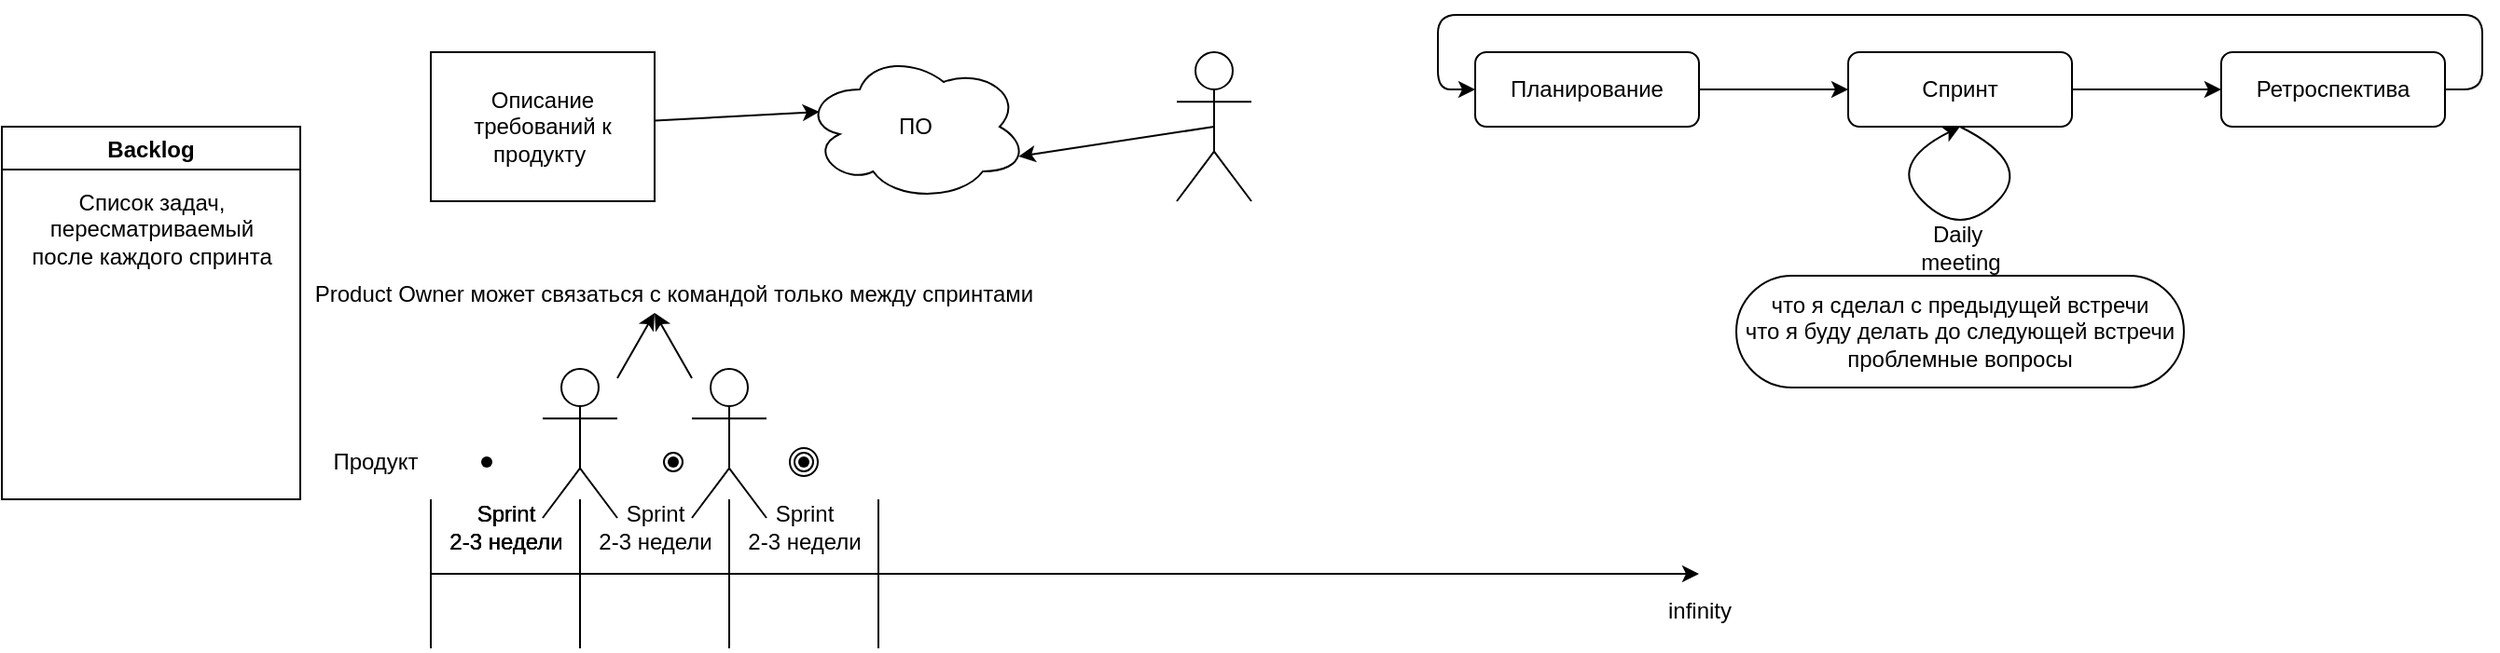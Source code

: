 <mxfile>
    <diagram id="YbUj6NC2whCh1NtsXGKw" name="Page-1">
        <mxGraphModel dx="1173" dy="860" grid="1" gridSize="10" guides="1" tooltips="1" connect="1" arrows="1" fold="1" page="0" pageScale="1" pageWidth="827" pageHeight="1169" math="0" shadow="0">
            <root>
                <mxCell id="0"/>
                <mxCell id="1" parent="0"/>
                <mxCell id="2" value="" style="endArrow=classic;html=1;" edge="1" parent="1">
                    <mxGeometry width="50" height="50" relative="1" as="geometry">
                        <mxPoint x="80" y="280" as="sourcePoint"/>
                        <mxPoint x="760" y="280" as="targetPoint"/>
                    </mxGeometry>
                </mxCell>
                <mxCell id="3" value="" style="endArrow=none;html=1;" edge="1" parent="1">
                    <mxGeometry width="50" height="50" relative="1" as="geometry">
                        <mxPoint x="80" y="320" as="sourcePoint"/>
                        <mxPoint x="80" y="240" as="targetPoint"/>
                    </mxGeometry>
                </mxCell>
                <mxCell id="4" value="Sprint&lt;br&gt;2-3 недели" style="text;html=1;align=center;verticalAlign=middle;resizable=0;points=[];autosize=1;strokeColor=none;fillColor=none;" vertex="1" parent="1">
                    <mxGeometry x="80" y="240" width="80" height="30" as="geometry"/>
                </mxCell>
                <mxCell id="6" value="" style="endArrow=none;html=1;" edge="1" parent="1">
                    <mxGeometry width="50" height="50" relative="1" as="geometry">
                        <mxPoint x="160" y="320" as="sourcePoint"/>
                        <mxPoint x="160" y="240" as="targetPoint"/>
                    </mxGeometry>
                </mxCell>
                <mxCell id="7" value="" style="endArrow=none;html=1;" edge="1" parent="1">
                    <mxGeometry width="50" height="50" relative="1" as="geometry">
                        <mxPoint x="240" y="320" as="sourcePoint"/>
                        <mxPoint x="240" y="240" as="targetPoint"/>
                    </mxGeometry>
                </mxCell>
                <mxCell id="12" value="" style="edgeStyle=none;html=1;entryX=0.07;entryY=0.4;entryDx=0;entryDy=0;entryPerimeter=0;" edge="1" parent="1" source="8" target="13">
                    <mxGeometry relative="1" as="geometry">
                        <mxPoint x="280" y="40" as="targetPoint"/>
                    </mxGeometry>
                </mxCell>
                <mxCell id="8" value="Описание требований к продукту&amp;nbsp;" style="rounded=0;whiteSpace=wrap;html=1;" vertex="1" parent="1">
                    <mxGeometry x="80" width="120" height="80" as="geometry"/>
                </mxCell>
                <mxCell id="13" value="ПО" style="ellipse;shape=cloud;whiteSpace=wrap;html=1;" vertex="1" parent="1">
                    <mxGeometry x="280" width="120" height="80" as="geometry"/>
                </mxCell>
                <mxCell id="14" value="" style="endArrow=none;html=1;" edge="1" parent="1">
                    <mxGeometry width="50" height="50" relative="1" as="geometry">
                        <mxPoint x="320" y="320" as="sourcePoint"/>
                        <mxPoint x="320" y="240" as="targetPoint"/>
                    </mxGeometry>
                </mxCell>
                <mxCell id="15" value="infinity" style="text;html=1;align=center;verticalAlign=middle;resizable=0;points=[];autosize=1;strokeColor=none;fillColor=none;" vertex="1" parent="1">
                    <mxGeometry x="735" y="290" width="50" height="20" as="geometry"/>
                </mxCell>
                <mxCell id="31" style="edgeStyle=none;html=1;" edge="1" parent="1" source="16">
                    <mxGeometry relative="1" as="geometry">
                        <mxPoint x="200" y="140" as="targetPoint"/>
                    </mxGeometry>
                </mxCell>
                <mxCell id="16" value="" style="shape=umlActor;verticalLabelPosition=bottom;verticalAlign=top;html=1;outlineConnect=0;" vertex="1" parent="1">
                    <mxGeometry x="140" y="170" width="40" height="80" as="geometry"/>
                </mxCell>
                <mxCell id="18" value="" style="shape=waypoint;sketch=0;fillStyle=solid;size=6;pointerEvents=1;points=[];fillColor=none;resizable=0;rotatable=0;perimeter=centerPerimeter;snapToPoint=1;" vertex="1" parent="1">
                    <mxGeometry x="90" y="200" width="40" height="40" as="geometry"/>
                </mxCell>
                <mxCell id="19" value="" style="shape=waypoint;sketch=0;fillStyle=solid;size=6;pointerEvents=1;points=[];fillColor=none;resizable=0;rotatable=0;perimeter=centerPerimeter;snapToPoint=1;" vertex="1" parent="1">
                    <mxGeometry x="190" y="200" width="40" height="40" as="geometry"/>
                </mxCell>
                <mxCell id="20" value="" style="ellipse;whiteSpace=wrap;html=1;fillColor=none;" vertex="1" parent="1">
                    <mxGeometry x="205" y="215" width="10" height="10" as="geometry"/>
                </mxCell>
                <mxCell id="21" value="" style="shape=waypoint;sketch=0;fillStyle=solid;size=6;pointerEvents=1;points=[];fillColor=none;resizable=0;rotatable=0;perimeter=centerPerimeter;snapToPoint=1;" vertex="1" parent="1">
                    <mxGeometry x="260" y="200" width="40" height="40" as="geometry"/>
                </mxCell>
                <mxCell id="22" value="" style="ellipse;whiteSpace=wrap;html=1;fillColor=none;" vertex="1" parent="1">
                    <mxGeometry x="275" y="215" width="10" height="10" as="geometry"/>
                </mxCell>
                <mxCell id="23" value="" style="ellipse;whiteSpace=wrap;html=1;fillColor=none;" vertex="1" parent="1">
                    <mxGeometry x="272.5" y="212.5" width="15" height="15" as="geometry"/>
                </mxCell>
                <mxCell id="25" value="Продукт&lt;br&gt;" style="text;html=1;align=center;verticalAlign=middle;resizable=0;points=[];autosize=1;strokeColor=none;fillColor=none;" vertex="1" parent="1">
                    <mxGeometry x="20" y="210" width="60" height="20" as="geometry"/>
                </mxCell>
                <mxCell id="32" style="edgeStyle=none;html=1;" edge="1" parent="1" source="26">
                    <mxGeometry relative="1" as="geometry">
                        <mxPoint x="200" y="140" as="targetPoint"/>
                    </mxGeometry>
                </mxCell>
                <mxCell id="26" value="" style="shape=umlActor;verticalLabelPosition=bottom;verticalAlign=top;html=1;outlineConnect=0;" vertex="1" parent="1">
                    <mxGeometry x="220" y="170" width="40" height="80" as="geometry"/>
                </mxCell>
                <mxCell id="27" value="Sprint&lt;br&gt;2-3 недели" style="text;html=1;align=center;verticalAlign=middle;resizable=0;points=[];autosize=1;strokeColor=none;fillColor=none;" vertex="1" parent="1">
                    <mxGeometry x="160" y="240" width="80" height="30" as="geometry"/>
                </mxCell>
                <mxCell id="28" value="Sprint&lt;br&gt;2-3 недели" style="text;html=1;align=center;verticalAlign=middle;resizable=0;points=[];autosize=1;strokeColor=none;fillColor=none;" vertex="1" parent="1">
                    <mxGeometry x="80" y="240" width="80" height="30" as="geometry"/>
                </mxCell>
                <mxCell id="29" value="Sprint&lt;br&gt;2-3 недели" style="text;html=1;align=center;verticalAlign=middle;resizable=0;points=[];autosize=1;strokeColor=none;fillColor=none;" vertex="1" parent="1">
                    <mxGeometry x="80" y="240" width="80" height="30" as="geometry"/>
                </mxCell>
                <mxCell id="30" value="Sprint&lt;br&gt;2-3 недели" style="text;html=1;align=center;verticalAlign=middle;resizable=0;points=[];autosize=1;strokeColor=none;fillColor=none;" vertex="1" parent="1">
                    <mxGeometry x="240" y="240" width="80" height="30" as="geometry"/>
                </mxCell>
                <mxCell id="33" value="Product Owner может связаться с командой только между спринтами" style="text;html=1;align=center;verticalAlign=middle;resizable=0;points=[];autosize=1;strokeColor=none;fillColor=none;" vertex="1" parent="1">
                    <mxGeometry x="10" y="120" width="400" height="20" as="geometry"/>
                </mxCell>
                <mxCell id="35" style="edgeStyle=none;html=1;entryX=0.96;entryY=0.7;entryDx=0;entryDy=0;entryPerimeter=0;exitX=0.5;exitY=0.5;exitDx=0;exitDy=0;exitPerimeter=0;" edge="1" parent="1" source="34" target="13">
                    <mxGeometry relative="1" as="geometry"/>
                </mxCell>
                <mxCell id="34" value="" style="shape=umlActor;verticalLabelPosition=bottom;verticalAlign=top;html=1;outlineConnect=0;" vertex="1" parent="1">
                    <mxGeometry x="480" width="40" height="80" as="geometry"/>
                </mxCell>
                <mxCell id="36" value="Backlog" style="swimlane;fillColor=none;" vertex="1" parent="1">
                    <mxGeometry x="-150" y="40" width="160" height="200" as="geometry"/>
                </mxCell>
                <mxCell id="37" value="Список задач,&lt;br&gt;пересматриваемый &lt;br&gt;после каждого спринта" style="text;html=1;align=center;verticalAlign=middle;resizable=0;points=[];autosize=1;strokeColor=none;fillColor=none;" vertex="1" parent="36">
                    <mxGeometry x="10" y="30" width="140" height="50" as="geometry"/>
                </mxCell>
                <mxCell id="40" value="" style="edgeStyle=none;html=1;" edge="1" parent="1" source="38" target="39">
                    <mxGeometry relative="1" as="geometry"/>
                </mxCell>
                <mxCell id="38" value="Планирование" style="rounded=1;whiteSpace=wrap;html=1;fillColor=none;" vertex="1" parent="1">
                    <mxGeometry x="640" width="120" height="40" as="geometry"/>
                </mxCell>
                <mxCell id="46" value="" style="edgeStyle=none;html=1;" edge="1" parent="1" source="39" target="45">
                    <mxGeometry relative="1" as="geometry"/>
                </mxCell>
                <mxCell id="39" value="Спринт" style="rounded=1;whiteSpace=wrap;html=1;fillColor=none;" vertex="1" parent="1">
                    <mxGeometry x="840" width="120" height="40" as="geometry"/>
                </mxCell>
                <mxCell id="41" value="" style="curved=1;endArrow=classic;html=1;exitX=0.5;exitY=1;exitDx=0;exitDy=0;entryX=0.5;entryY=1;entryDx=0;entryDy=0;" edge="1" parent="1" source="39" target="39">
                    <mxGeometry width="50" height="50" relative="1" as="geometry">
                        <mxPoint x="820" y="140" as="sourcePoint"/>
                        <mxPoint x="870" y="90" as="targetPoint"/>
                        <Array as="points">
                            <mxPoint x="940" y="60"/>
                            <mxPoint x="900" y="100"/>
                            <mxPoint x="860" y="60"/>
                        </Array>
                    </mxGeometry>
                </mxCell>
                <mxCell id="42" value="Daily&amp;nbsp;&lt;br&gt;meeting" style="text;html=1;align=center;verticalAlign=middle;resizable=0;points=[];autosize=1;strokeColor=none;fillColor=none;" vertex="1" parent="1">
                    <mxGeometry x="870" y="90" width="60" height="30" as="geometry"/>
                </mxCell>
                <mxCell id="44" value="что я сделал с предыдущей встречи&lt;br&gt;что я буду делать до следующей встречи&lt;br&gt;проблемные вопросы" style="rounded=1;whiteSpace=wrap;html=1;fillColor=none;arcSize=50;" vertex="1" parent="1">
                    <mxGeometry x="780" y="120" width="240" height="60" as="geometry"/>
                </mxCell>
                <mxCell id="47" style="edgeStyle=orthogonalEdgeStyle;html=1;entryX=0;entryY=0.5;entryDx=0;entryDy=0;" edge="1" parent="1" source="45" target="38">
                    <mxGeometry relative="1" as="geometry">
                        <mxPoint x="1200" y="-120" as="targetPoint"/>
                        <Array as="points">
                            <mxPoint x="1180" y="20"/>
                            <mxPoint x="1180" y="-20"/>
                            <mxPoint x="620" y="-20"/>
                            <mxPoint x="620" y="20"/>
                        </Array>
                    </mxGeometry>
                </mxCell>
                <mxCell id="45" value="Ретроспектива" style="rounded=1;whiteSpace=wrap;html=1;fillColor=none;" vertex="1" parent="1">
                    <mxGeometry x="1040" width="120" height="40" as="geometry"/>
                </mxCell>
            </root>
        </mxGraphModel>
    </diagram>
</mxfile>